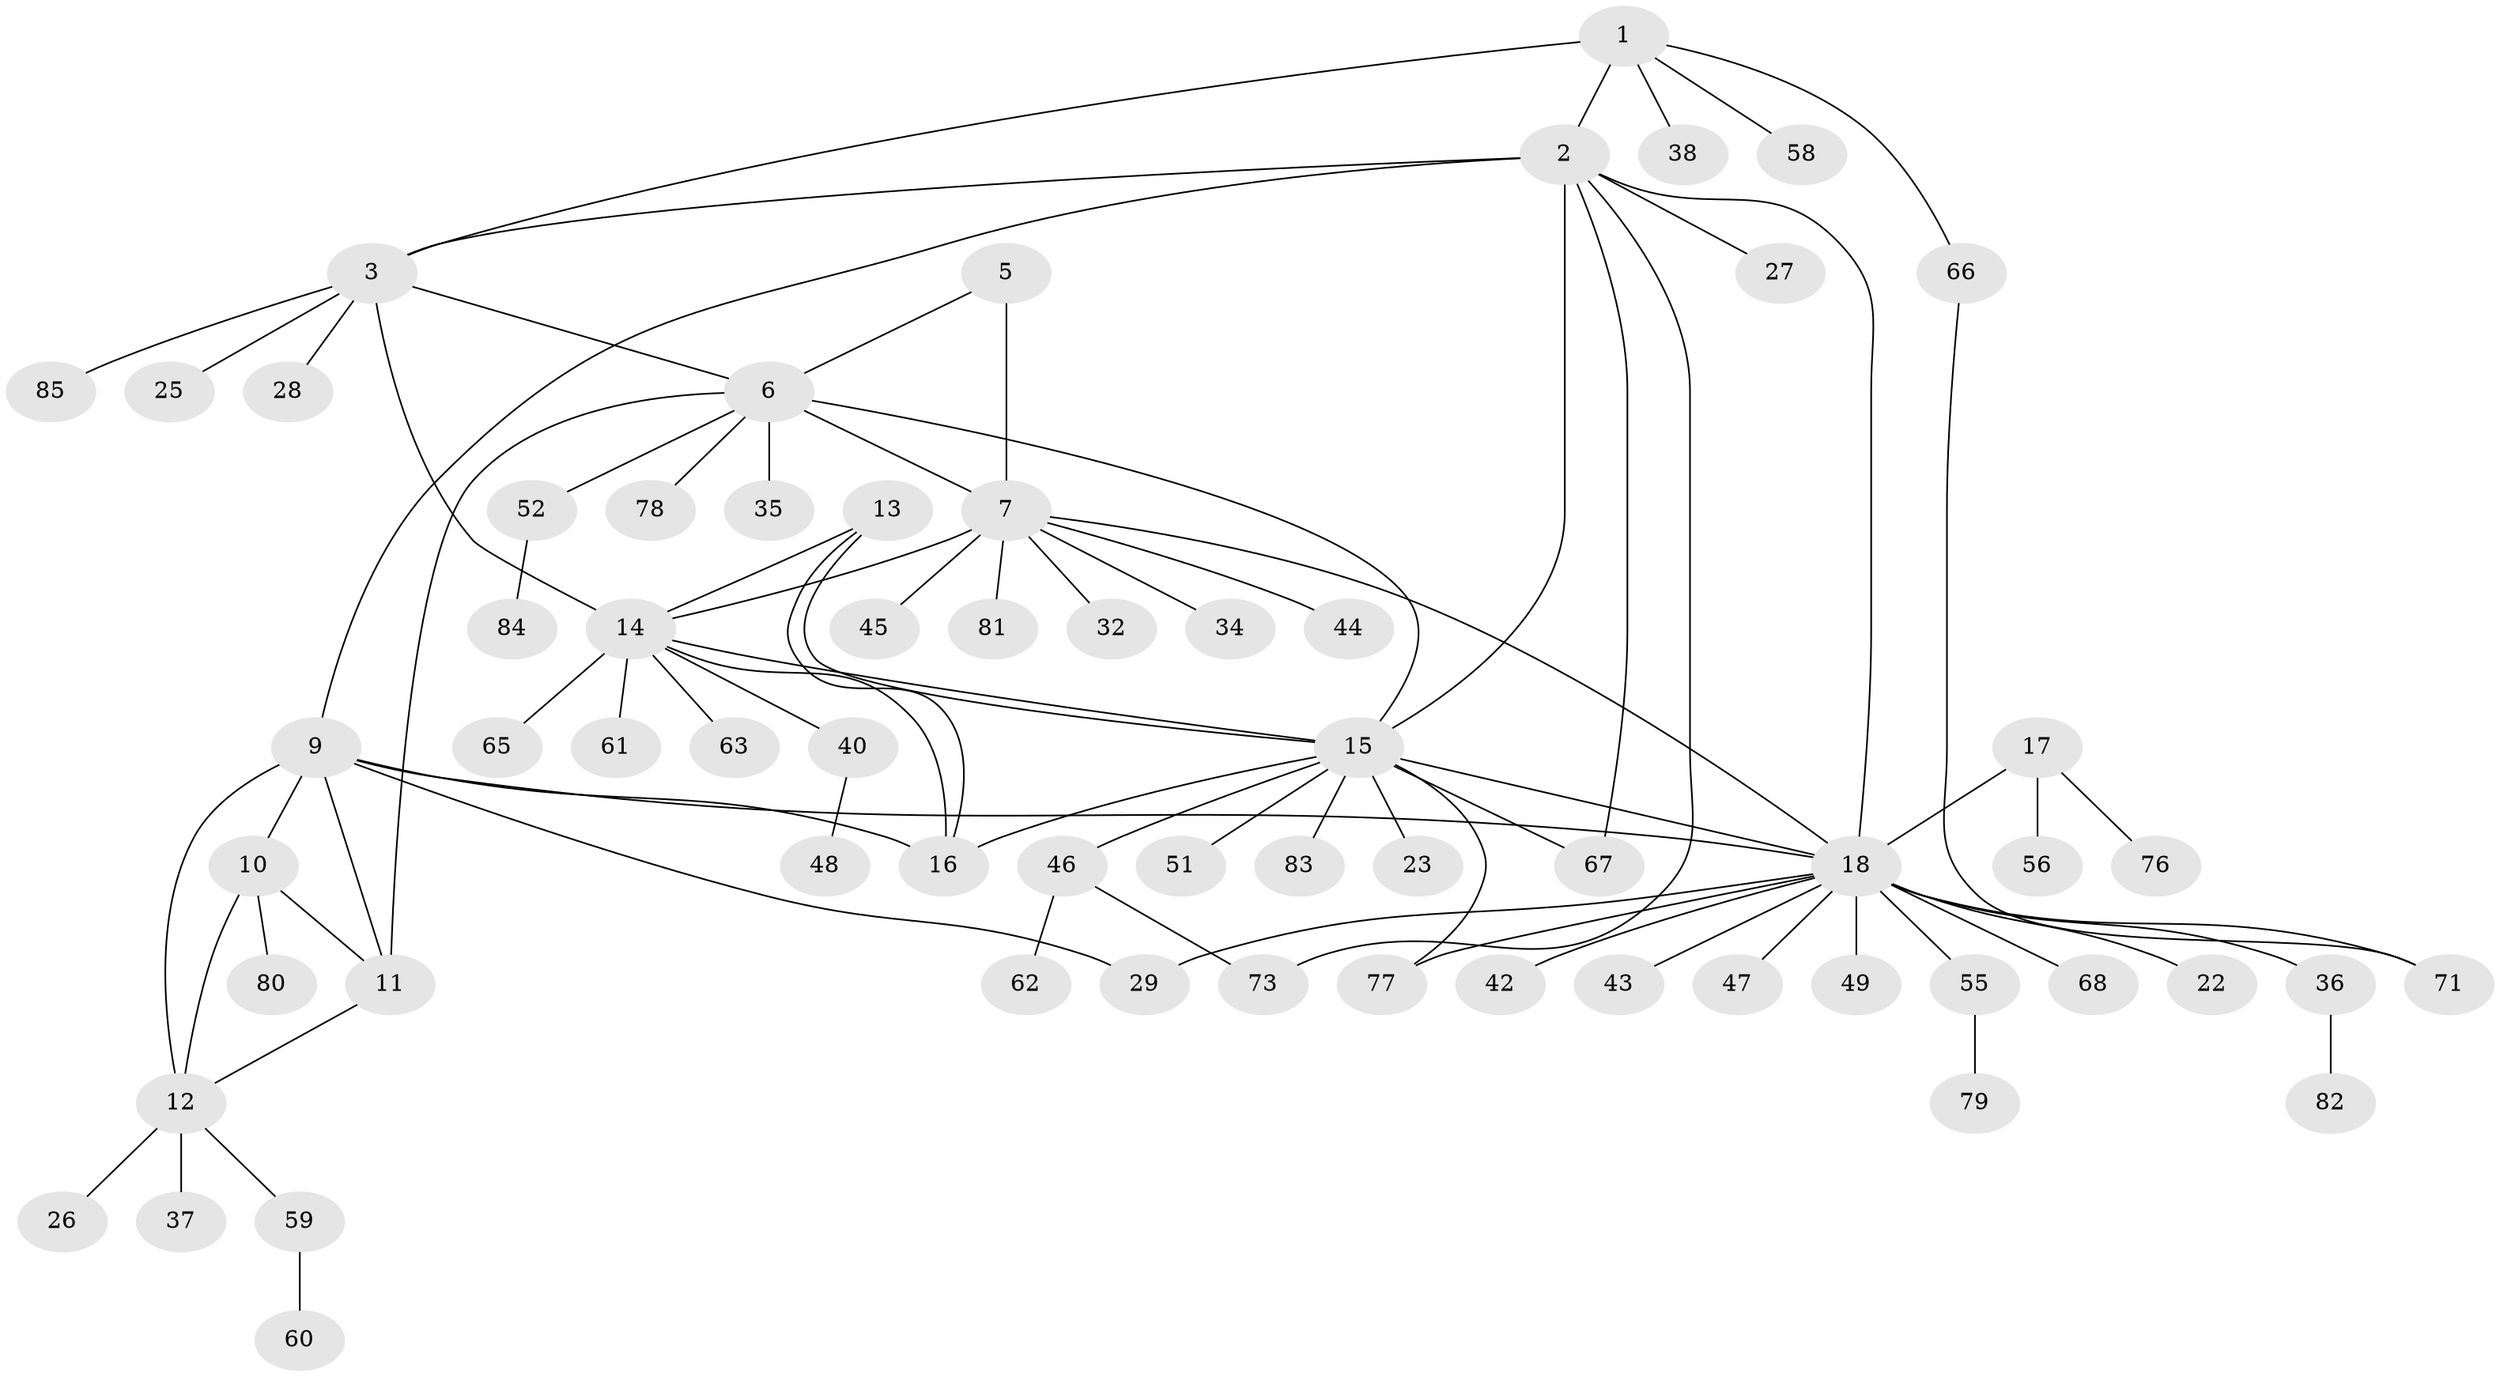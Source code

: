 // original degree distribution, {5: 0.058823529411764705, 9: 0.023529411764705882, 6: 0.023529411764705882, 4: 0.03529411764705882, 10: 0.023529411764705882, 7: 0.023529411764705882, 8: 0.011764705882352941, 3: 0.047058823529411764, 12: 0.011764705882352941, 11: 0.011764705882352941, 2: 0.21176470588235294, 1: 0.5176470588235295}
// Generated by graph-tools (version 1.1) at 2025/11/02/27/25 16:11:31]
// undirected, 64 vertices, 84 edges
graph export_dot {
graph [start="1"]
  node [color=gray90,style=filled];
  1 [super="+21"];
  2 [super="+50"];
  3 [super="+4"];
  5 [super="+70"];
  6 [super="+72"];
  7 [super="+8"];
  9 [super="+24"];
  10 [super="+31"];
  11;
  12 [super="+54"];
  13;
  14 [super="+30"];
  15 [super="+39"];
  16 [super="+64"];
  17 [super="+19"];
  18 [super="+20"];
  22 [super="+57"];
  23;
  25;
  26 [super="+41"];
  27;
  28 [super="+53"];
  29 [super="+33"];
  32;
  34;
  35;
  36;
  37 [super="+74"];
  38;
  40;
  42;
  43;
  44;
  45;
  46 [super="+75"];
  47;
  48;
  49;
  51;
  52;
  55;
  56;
  58;
  59;
  60;
  61;
  62;
  63;
  65;
  66 [super="+69"];
  67;
  68;
  71;
  73;
  76;
  77;
  78;
  79;
  80;
  81;
  82;
  83;
  84;
  85;
  1 -- 2;
  1 -- 3 [weight=2];
  1 -- 38;
  1 -- 58;
  1 -- 66;
  2 -- 3 [weight=2];
  2 -- 9;
  2 -- 15;
  2 -- 18;
  2 -- 27;
  2 -- 73;
  2 -- 67;
  3 -- 85;
  3 -- 14;
  3 -- 6;
  3 -- 25;
  3 -- 28;
  5 -- 6;
  5 -- 7 [weight=2];
  6 -- 7 [weight=2];
  6 -- 11;
  6 -- 35;
  6 -- 52;
  6 -- 78;
  6 -- 15;
  7 -- 32;
  7 -- 34;
  7 -- 44;
  7 -- 81;
  7 -- 18;
  7 -- 45;
  7 -- 14;
  9 -- 10;
  9 -- 11;
  9 -- 12;
  9 -- 16;
  9 -- 18;
  9 -- 29;
  10 -- 11;
  10 -- 12;
  10 -- 80;
  11 -- 12;
  12 -- 26;
  12 -- 37;
  12 -- 59;
  13 -- 14;
  13 -- 15;
  13 -- 16;
  14 -- 15;
  14 -- 16;
  14 -- 40;
  14 -- 61;
  14 -- 63;
  14 -- 65;
  15 -- 16;
  15 -- 18;
  15 -- 23;
  15 -- 46;
  15 -- 51;
  15 -- 67;
  15 -- 77;
  15 -- 83;
  17 -- 18 [weight=4];
  17 -- 56;
  17 -- 76;
  18 -- 47;
  18 -- 68;
  18 -- 71;
  18 -- 77;
  18 -- 36;
  18 -- 42;
  18 -- 43;
  18 -- 49;
  18 -- 22;
  18 -- 55;
  18 -- 29;
  36 -- 82;
  40 -- 48;
  46 -- 62;
  46 -- 73;
  52 -- 84;
  55 -- 79;
  59 -- 60;
  66 -- 71;
}
